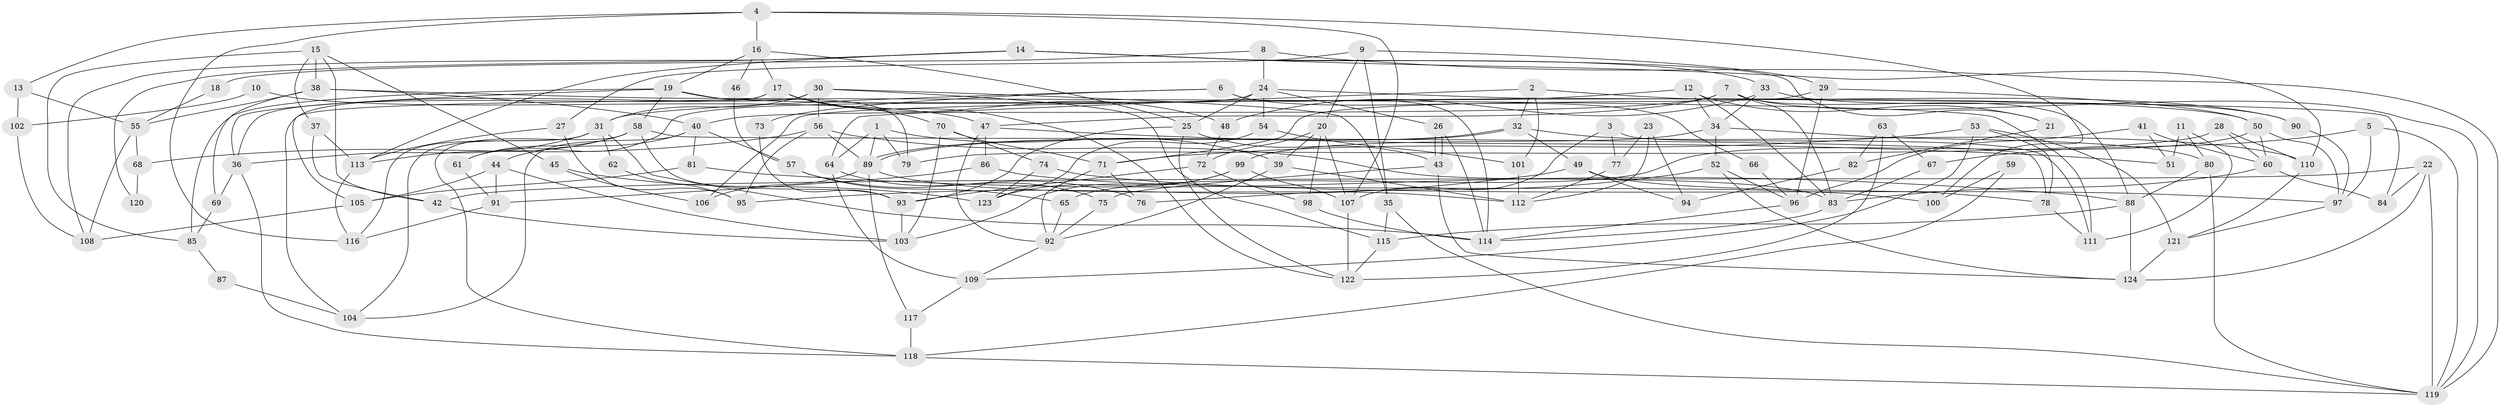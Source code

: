// coarse degree distribution, {5: 0.21333333333333335, 6: 0.14666666666666667, 4: 0.18666666666666668, 3: 0.18666666666666668, 8: 0.09333333333333334, 7: 0.12, 2: 0.02666666666666667, 9: 0.013333333333333334, 10: 0.013333333333333334}
// Generated by graph-tools (version 1.1) at 2025/41/03/06/25 10:41:53]
// undirected, 124 vertices, 248 edges
graph export_dot {
graph [start="1"]
  node [color=gray90,style=filled];
  1;
  2;
  3;
  4;
  5;
  6;
  7;
  8;
  9;
  10;
  11;
  12;
  13;
  14;
  15;
  16;
  17;
  18;
  19;
  20;
  21;
  22;
  23;
  24;
  25;
  26;
  27;
  28;
  29;
  30;
  31;
  32;
  33;
  34;
  35;
  36;
  37;
  38;
  39;
  40;
  41;
  42;
  43;
  44;
  45;
  46;
  47;
  48;
  49;
  50;
  51;
  52;
  53;
  54;
  55;
  56;
  57;
  58;
  59;
  60;
  61;
  62;
  63;
  64;
  65;
  66;
  67;
  68;
  69;
  70;
  71;
  72;
  73;
  74;
  75;
  76;
  77;
  78;
  79;
  80;
  81;
  82;
  83;
  84;
  85;
  86;
  87;
  88;
  89;
  90;
  91;
  92;
  93;
  94;
  95;
  96;
  97;
  98;
  99;
  100;
  101;
  102;
  103;
  104;
  105;
  106;
  107;
  108;
  109;
  110;
  111;
  112;
  113;
  114;
  115;
  116;
  117;
  118;
  119;
  120;
  121;
  122;
  123;
  124;
  1 -- 79;
  1 -- 89;
  1 -- 39;
  1 -- 64;
  2 -- 32;
  2 -- 64;
  2 -- 90;
  2 -- 101;
  3 -- 107;
  3 -- 111;
  3 -- 77;
  4 -- 116;
  4 -- 16;
  4 -- 13;
  4 -- 100;
  4 -- 107;
  5 -- 119;
  5 -- 97;
  5 -- 67;
  6 -- 114;
  6 -- 31;
  6 -- 66;
  6 -- 73;
  7 -- 83;
  7 -- 119;
  7 -- 40;
  7 -- 47;
  7 -- 88;
  8 -- 119;
  8 -- 24;
  8 -- 18;
  9 -- 35;
  9 -- 20;
  9 -- 27;
  9 -- 29;
  10 -- 102;
  10 -- 47;
  11 -- 111;
  11 -- 80;
  11 -- 51;
  12 -- 83;
  12 -- 34;
  12 -- 21;
  12 -- 106;
  13 -- 55;
  13 -- 102;
  14 -- 113;
  14 -- 33;
  14 -- 21;
  14 -- 108;
  14 -- 110;
  14 -- 120;
  15 -- 42;
  15 -- 37;
  15 -- 38;
  15 -- 45;
  15 -- 85;
  16 -- 19;
  16 -- 25;
  16 -- 17;
  16 -- 46;
  17 -- 70;
  17 -- 36;
  17 -- 48;
  17 -- 105;
  17 -- 122;
  18 -- 55;
  19 -- 36;
  19 -- 85;
  19 -- 50;
  19 -- 58;
  19 -- 79;
  20 -- 39;
  20 -- 72;
  20 -- 98;
  20 -- 107;
  21 -- 82;
  22 -- 84;
  22 -- 119;
  22 -- 42;
  22 -- 124;
  23 -- 77;
  23 -- 112;
  23 -- 94;
  24 -- 25;
  24 -- 26;
  24 -- 54;
  24 -- 61;
  24 -- 84;
  25 -- 122;
  25 -- 93;
  25 -- 43;
  26 -- 43;
  26 -- 43;
  26 -- 114;
  27 -- 95;
  27 -- 113;
  28 -- 60;
  28 -- 110;
  28 -- 79;
  29 -- 71;
  29 -- 50;
  29 -- 96;
  30 -- 56;
  30 -- 115;
  30 -- 31;
  30 -- 35;
  30 -- 104;
  31 -- 36;
  31 -- 62;
  31 -- 104;
  31 -- 114;
  31 -- 116;
  32 -- 49;
  32 -- 89;
  32 -- 89;
  32 -- 110;
  33 -- 34;
  33 -- 90;
  33 -- 48;
  34 -- 99;
  34 -- 52;
  34 -- 80;
  35 -- 115;
  35 -- 119;
  36 -- 118;
  36 -- 69;
  37 -- 113;
  37 -- 42;
  38 -- 40;
  38 -- 55;
  38 -- 69;
  38 -- 111;
  39 -- 92;
  39 -- 112;
  40 -- 104;
  40 -- 44;
  40 -- 57;
  40 -- 81;
  41 -- 96;
  41 -- 51;
  41 -- 60;
  42 -- 103;
  43 -- 75;
  43 -- 124;
  44 -- 105;
  44 -- 91;
  44 -- 103;
  45 -- 106;
  45 -- 123;
  46 -- 57;
  47 -- 92;
  47 -- 51;
  47 -- 86;
  48 -- 72;
  49 -- 78;
  49 -- 94;
  49 -- 95;
  50 -- 60;
  50 -- 65;
  50 -- 97;
  52 -- 124;
  52 -- 76;
  52 -- 96;
  53 -- 121;
  53 -- 109;
  53 -- 71;
  53 -- 78;
  54 -- 123;
  54 -- 101;
  55 -- 108;
  55 -- 68;
  56 -- 83;
  56 -- 89;
  56 -- 68;
  56 -- 95;
  57 -- 65;
  57 -- 76;
  58 -- 61;
  58 -- 78;
  58 -- 93;
  58 -- 113;
  58 -- 118;
  59 -- 100;
  59 -- 118;
  60 -- 83;
  60 -- 84;
  61 -- 91;
  62 -- 95;
  63 -- 67;
  63 -- 122;
  63 -- 82;
  64 -- 109;
  64 -- 75;
  65 -- 92;
  66 -- 96;
  67 -- 83;
  68 -- 120;
  69 -- 85;
  70 -- 74;
  70 -- 103;
  70 -- 71;
  71 -- 76;
  71 -- 92;
  72 -- 98;
  72 -- 93;
  73 -- 93;
  74 -- 97;
  74 -- 123;
  75 -- 92;
  77 -- 112;
  78 -- 111;
  80 -- 88;
  80 -- 119;
  81 -- 88;
  81 -- 105;
  82 -- 94;
  83 -- 114;
  85 -- 87;
  86 -- 91;
  86 -- 100;
  87 -- 104;
  88 -- 124;
  88 -- 115;
  89 -- 112;
  89 -- 106;
  89 -- 117;
  90 -- 97;
  91 -- 116;
  92 -- 109;
  93 -- 103;
  96 -- 114;
  97 -- 121;
  98 -- 114;
  99 -- 107;
  99 -- 103;
  99 -- 123;
  101 -- 112;
  102 -- 108;
  105 -- 108;
  107 -- 122;
  109 -- 117;
  110 -- 121;
  113 -- 116;
  115 -- 122;
  117 -- 118;
  118 -- 119;
  121 -- 124;
}
